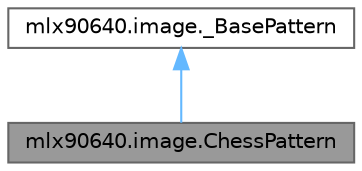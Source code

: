 digraph "mlx90640.image.ChessPattern"
{
 // LATEX_PDF_SIZE
  bgcolor="transparent";
  edge [fontname=Helvetica,fontsize=10,labelfontname=Helvetica,labelfontsize=10];
  node [fontname=Helvetica,fontsize=10,shape=box,height=0.2,width=0.4];
  Node1 [label="mlx90640.image.ChessPattern",height=0.2,width=0.4,color="gray40", fillcolor="grey60", style="filled", fontcolor="black",tooltip=" "];
  Node2 -> Node1 [dir="back",color="steelblue1",style="solid"];
  Node2 [label="mlx90640.image._BasePattern",height=0.2,width=0.4,color="gray40", fillcolor="white", style="filled",URL="$classmlx90640_1_1image_1_1___base_pattern.html",tooltip=" "];
}
